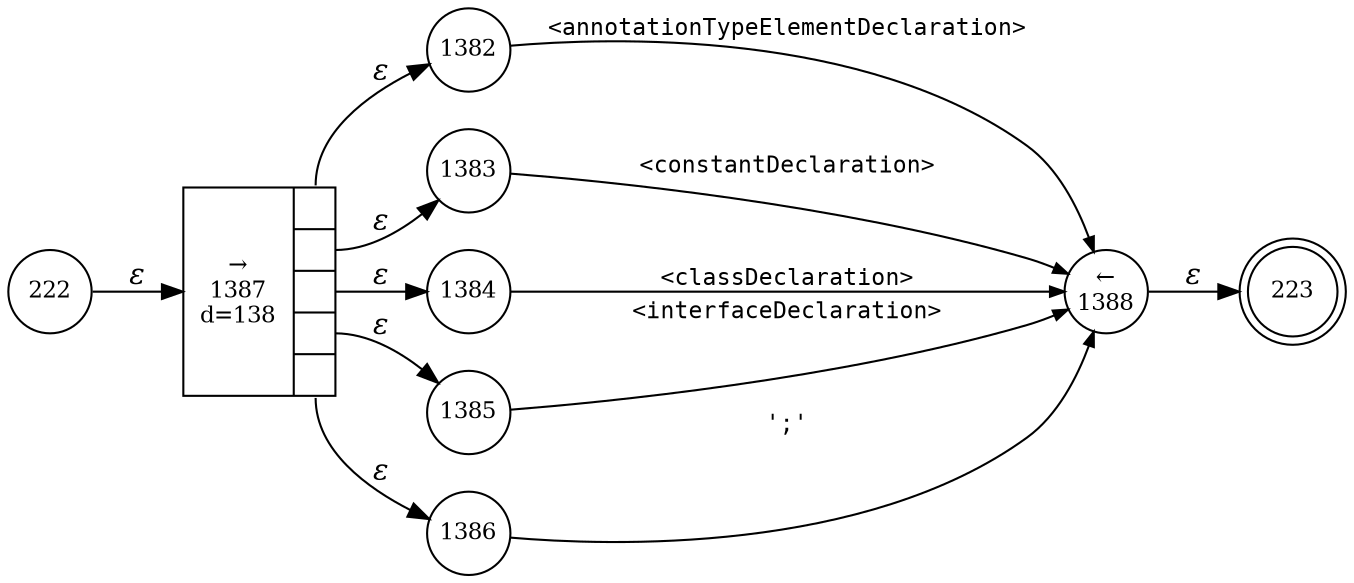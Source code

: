 digraph ATN {
rankdir=LR;
s223[fontsize=11, label="223", shape=doublecircle, fixedsize=true, width=.6];
s1382[fontsize=11,label="1382", shape=circle, fixedsize=true, width=.55, peripheries=1];
s1383[fontsize=11,label="1383", shape=circle, fixedsize=true, width=.55, peripheries=1];
s1384[fontsize=11,label="1384", shape=circle, fixedsize=true, width=.55, peripheries=1];
s1385[fontsize=11,label="1385", shape=circle, fixedsize=true, width=.55, peripheries=1];
s1386[fontsize=11,label="1386", shape=circle, fixedsize=true, width=.55, peripheries=1];
s1387[fontsize=11,label="{&rarr;\n1387\nd=138|{<p0>|<p1>|<p2>|<p3>|<p4>}}", shape=record, fixedsize=false, peripheries=1];
s1388[fontsize=11,label="&larr;\n1388", shape=circle, fixedsize=true, width=.55, peripheries=1];
s222[fontsize=11,label="222", shape=circle, fixedsize=true, width=.55, peripheries=1];
s222 -> s1387 [fontname="Times-Italic", label="&epsilon;"];
s1387:p0 -> s1382 [fontname="Times-Italic", label="&epsilon;"];
s1387:p1 -> s1383 [fontname="Times-Italic", label="&epsilon;"];
s1387:p2 -> s1384 [fontname="Times-Italic", label="&epsilon;"];
s1387:p3 -> s1385 [fontname="Times-Italic", label="&epsilon;"];
s1387:p4 -> s1386 [fontname="Times-Italic", label="&epsilon;"];
s1382 -> s1388 [fontsize=11, fontname="Courier", arrowsize=.7, label = "<annotationTypeElementDeclaration>", arrowhead = normal];
s1383 -> s1388 [fontsize=11, fontname="Courier", arrowsize=.7, label = "<constantDeclaration>", arrowhead = normal];
s1384 -> s1388 [fontsize=11, fontname="Courier", arrowsize=.7, label = "<classDeclaration>", arrowhead = normal];
s1385 -> s1388 [fontsize=11, fontname="Courier", arrowsize=.7, label = "<interfaceDeclaration>", arrowhead = normal];
s1386 -> s1388 [fontsize=11, fontname="Courier", arrowsize=.7, label = "';'", arrowhead = normal];
s1388 -> s223 [fontname="Times-Italic", label="&epsilon;"];
}